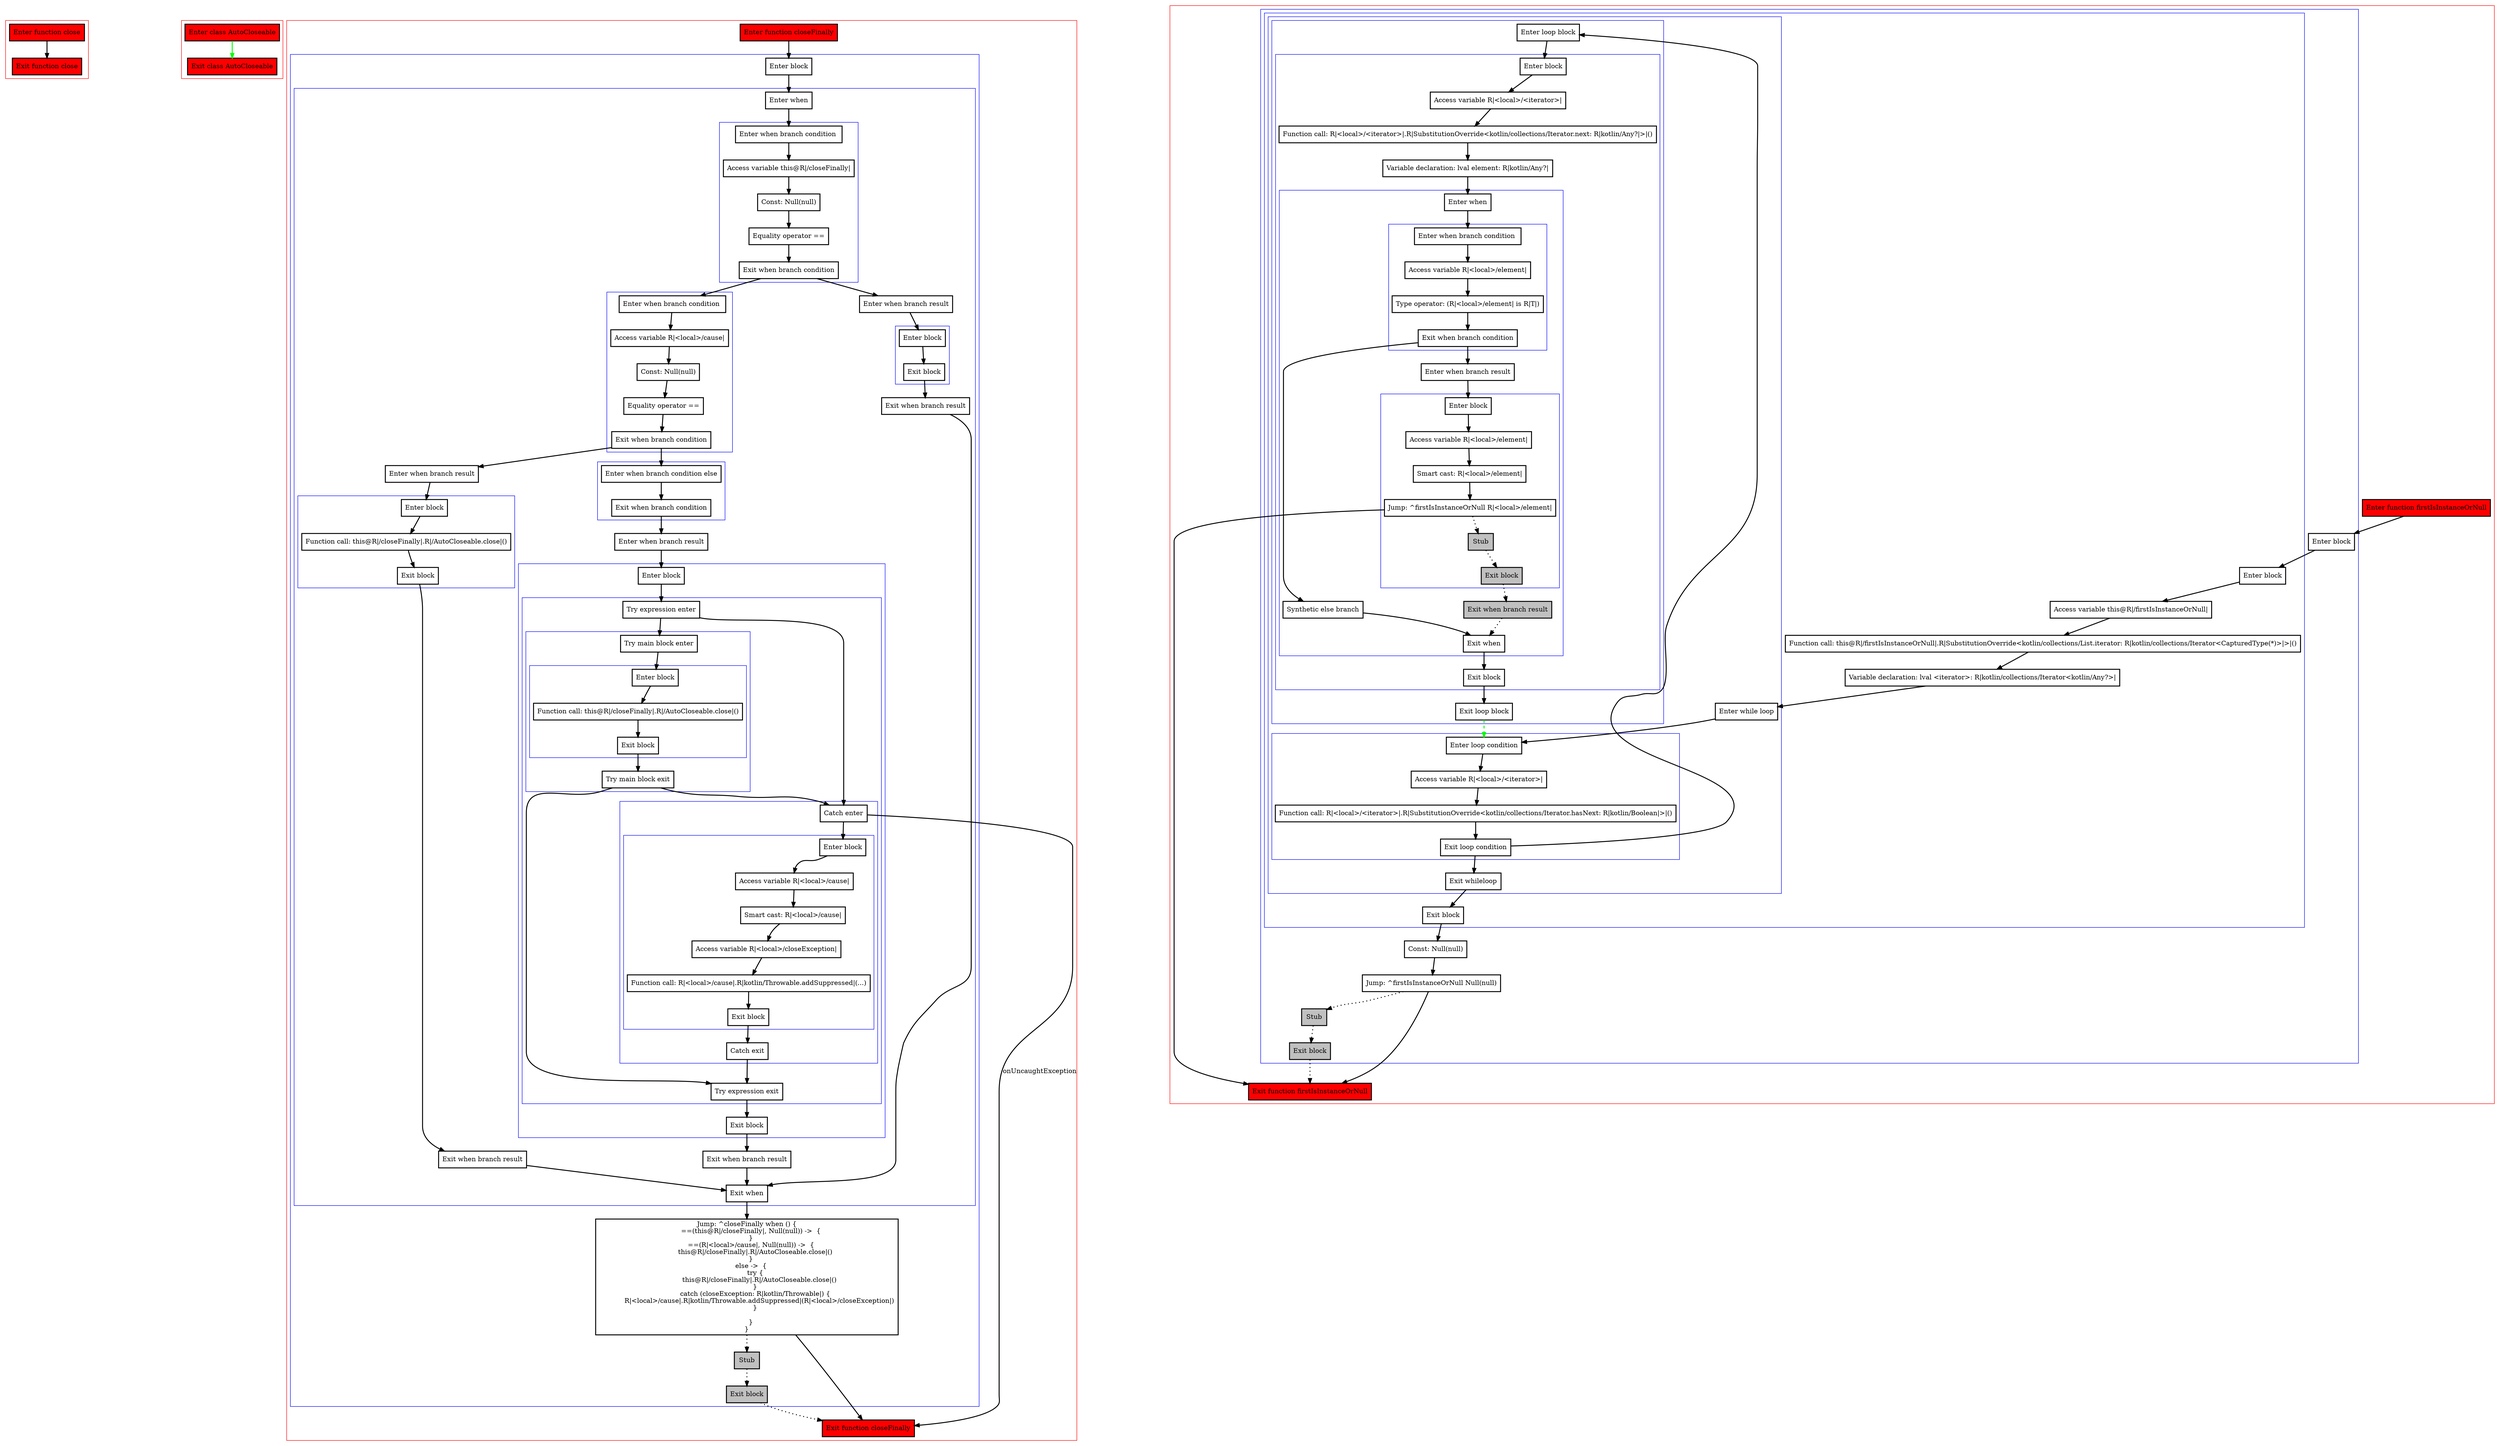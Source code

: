digraph complex_kt {
    graph [nodesep=3]
    node [shape=box penwidth=2]
    edge [penwidth=2]

    subgraph cluster_0 {
        color=red
        0 [label="Enter function close" style="filled" fillcolor=red];
        1 [label="Exit function close" style="filled" fillcolor=red];
    }
    0 -> {1};

    subgraph cluster_1 {
        color=red
        2 [label="Enter class AutoCloseable" style="filled" fillcolor=red];
        3 [label="Exit class AutoCloseable" style="filled" fillcolor=red];
    }
    2 -> {3} [color=green];

    subgraph cluster_2 {
        color=red
        4 [label="Enter function closeFinally" style="filled" fillcolor=red];
        subgraph cluster_3 {
            color=blue
            5 [label="Enter block"];
            subgraph cluster_4 {
                color=blue
                6 [label="Enter when"];
                subgraph cluster_5 {
                    color=blue
                    7 [label="Enter when branch condition "];
                    8 [label="Access variable this@R|/closeFinally|"];
                    9 [label="Const: Null(null)"];
                    10 [label="Equality operator =="];
                    11 [label="Exit when branch condition"];
                }
                subgraph cluster_6 {
                    color=blue
                    12 [label="Enter when branch condition "];
                    13 [label="Access variable R|<local>/cause|"];
                    14 [label="Const: Null(null)"];
                    15 [label="Equality operator =="];
                    16 [label="Exit when branch condition"];
                }
                subgraph cluster_7 {
                    color=blue
                    17 [label="Enter when branch condition else"];
                    18 [label="Exit when branch condition"];
                }
                19 [label="Enter when branch result"];
                subgraph cluster_8 {
                    color=blue
                    20 [label="Enter block"];
                    subgraph cluster_9 {
                        color=blue
                        21 [label="Try expression enter"];
                        subgraph cluster_10 {
                            color=blue
                            22 [label="Try main block enter"];
                            subgraph cluster_11 {
                                color=blue
                                23 [label="Enter block"];
                                24 [label="Function call: this@R|/closeFinally|.R|/AutoCloseable.close|()"];
                                25 [label="Exit block"];
                            }
                            26 [label="Try main block exit"];
                        }
                        subgraph cluster_12 {
                            color=blue
                            27 [label="Catch enter"];
                            subgraph cluster_13 {
                                color=blue
                                28 [label="Enter block"];
                                29 [label="Access variable R|<local>/cause|"];
                                30 [label="Smart cast: R|<local>/cause|"];
                                31 [label="Access variable R|<local>/closeException|"];
                                32 [label="Function call: R|<local>/cause|.R|kotlin/Throwable.addSuppressed|(...)"];
                                33 [label="Exit block"];
                            }
                            34 [label="Catch exit"];
                        }
                        35 [label="Try expression exit"];
                    }
                    36 [label="Exit block"];
                }
                37 [label="Exit when branch result"];
                38 [label="Enter when branch result"];
                subgraph cluster_14 {
                    color=blue
                    39 [label="Enter block"];
                    40 [label="Function call: this@R|/closeFinally|.R|/AutoCloseable.close|()"];
                    41 [label="Exit block"];
                }
                42 [label="Exit when branch result"];
                43 [label="Enter when branch result"];
                subgraph cluster_15 {
                    color=blue
                    44 [label="Enter block"];
                    45 [label="Exit block"];
                }
                46 [label="Exit when branch result"];
                47 [label="Exit when"];
            }
            48 [label="Jump: ^closeFinally when () {
    ==(this@R|/closeFinally|, Null(null)) ->  {
    }
    ==(R|<local>/cause|, Null(null)) ->  {
        this@R|/closeFinally|.R|/AutoCloseable.close|()
    }
    else ->  {
        try {
            this@R|/closeFinally|.R|/AutoCloseable.close|()
        }
        catch (closeException: R|kotlin/Throwable|) {
            R|<local>/cause|.R|kotlin/Throwable.addSuppressed|(R|<local>/closeException|)
        }

    }
}
"];
            49 [label="Stub" style="filled" fillcolor=gray];
            50 [label="Exit block" style="filled" fillcolor=gray];
        }
        51 [label="Exit function closeFinally" style="filled" fillcolor=red];
    }
    4 -> {5};
    5 -> {6};
    6 -> {7};
    7 -> {8};
    8 -> {9};
    9 -> {10};
    10 -> {11};
    11 -> {43 12};
    12 -> {13};
    13 -> {14};
    14 -> {15};
    15 -> {16};
    16 -> {38 17};
    17 -> {18};
    18 -> {19};
    19 -> {20};
    20 -> {21};
    21 -> {22 27};
    22 -> {23};
    23 -> {24};
    24 -> {25};
    25 -> {26};
    26 -> {35 27};
    27 -> {28};
    27 -> {51}    [label=onUncaughtException];
    28 -> {29};
    29 -> {30};
    30 -> {31};
    31 -> {32};
    32 -> {33};
    33 -> {34};
    34 -> {35};
    35 -> {36};
    36 -> {37};
    37 -> {47};
    38 -> {39};
    39 -> {40};
    40 -> {41};
    41 -> {42};
    42 -> {47};
    43 -> {44};
    44 -> {45};
    45 -> {46};
    46 -> {47};
    47 -> {48};
    48 -> {51};
    48 -> {49} [style=dotted];
    49 -> {50} [style=dotted];
    50 -> {51} [style=dotted];

    subgraph cluster_16 {
        color=red
        52 [label="Enter function firstIsInstanceOrNull" style="filled" fillcolor=red];
        subgraph cluster_17 {
            color=blue
            53 [label="Enter block"];
            subgraph cluster_18 {
                color=blue
                54 [label="Enter block"];
                55 [label="Access variable this@R|/firstIsInstanceOrNull|"];
                56 [label="Function call: this@R|/firstIsInstanceOrNull|.R|SubstitutionOverride<kotlin/collections/List.iterator: R|kotlin/collections/Iterator<CapturedType(*)>|>|()"];
                57 [label="Variable declaration: lval <iterator>: R|kotlin/collections/Iterator<kotlin/Any?>|"];
                subgraph cluster_19 {
                    color=blue
                    58 [label="Enter while loop"];
                    subgraph cluster_20 {
                        color=blue
                        59 [label="Enter loop condition"];
                        60 [label="Access variable R|<local>/<iterator>|"];
                        61 [label="Function call: R|<local>/<iterator>|.R|SubstitutionOverride<kotlin/collections/Iterator.hasNext: R|kotlin/Boolean|>|()"];
                        62 [label="Exit loop condition"];
                    }
                    subgraph cluster_21 {
                        color=blue
                        63 [label="Enter loop block"];
                        subgraph cluster_22 {
                            color=blue
                            64 [label="Enter block"];
                            65 [label="Access variable R|<local>/<iterator>|"];
                            66 [label="Function call: R|<local>/<iterator>|.R|SubstitutionOverride<kotlin/collections/Iterator.next: R|kotlin/Any?|>|()"];
                            67 [label="Variable declaration: lval element: R|kotlin/Any?|"];
                            subgraph cluster_23 {
                                color=blue
                                68 [label="Enter when"];
                                subgraph cluster_24 {
                                    color=blue
                                    69 [label="Enter when branch condition "];
                                    70 [label="Access variable R|<local>/element|"];
                                    71 [label="Type operator: (R|<local>/element| is R|T|)"];
                                    72 [label="Exit when branch condition"];
                                }
                                73 [label="Synthetic else branch"];
                                74 [label="Enter when branch result"];
                                subgraph cluster_25 {
                                    color=blue
                                    75 [label="Enter block"];
                                    76 [label="Access variable R|<local>/element|"];
                                    77 [label="Smart cast: R|<local>/element|"];
                                    78 [label="Jump: ^firstIsInstanceOrNull R|<local>/element|"];
                                    79 [label="Stub" style="filled" fillcolor=gray];
                                    80 [label="Exit block" style="filled" fillcolor=gray];
                                }
                                81 [label="Exit when branch result" style="filled" fillcolor=gray];
                                82 [label="Exit when"];
                            }
                            83 [label="Exit block"];
                        }
                        84 [label="Exit loop block"];
                    }
                    85 [label="Exit whileloop"];
                }
                86 [label="Exit block"];
            }
            87 [label="Const: Null(null)"];
            88 [label="Jump: ^firstIsInstanceOrNull Null(null)"];
            89 [label="Stub" style="filled" fillcolor=gray];
            90 [label="Exit block" style="filled" fillcolor=gray];
        }
        91 [label="Exit function firstIsInstanceOrNull" style="filled" fillcolor=red];
    }
    52 -> {53};
    53 -> {54};
    54 -> {55};
    55 -> {56};
    56 -> {57};
    57 -> {58};
    58 -> {59};
    59 -> {60};
    60 -> {61};
    61 -> {62};
    62 -> {85 63};
    63 -> {64};
    64 -> {65};
    65 -> {66};
    66 -> {67};
    67 -> {68};
    68 -> {69};
    69 -> {70};
    70 -> {71};
    71 -> {72};
    72 -> {74 73};
    73 -> {82};
    74 -> {75};
    75 -> {76};
    76 -> {77};
    77 -> {78};
    78 -> {91};
    78 -> {79} [style=dotted];
    79 -> {80} [style=dotted];
    80 -> {81} [style=dotted];
    81 -> {82} [style=dotted];
    82 -> {83};
    83 -> {84};
    84 -> {59} [color=green style=dashed];
    85 -> {86};
    86 -> {87};
    87 -> {88};
    88 -> {91};
    88 -> {89} [style=dotted];
    89 -> {90} [style=dotted];
    90 -> {91} [style=dotted];

}
